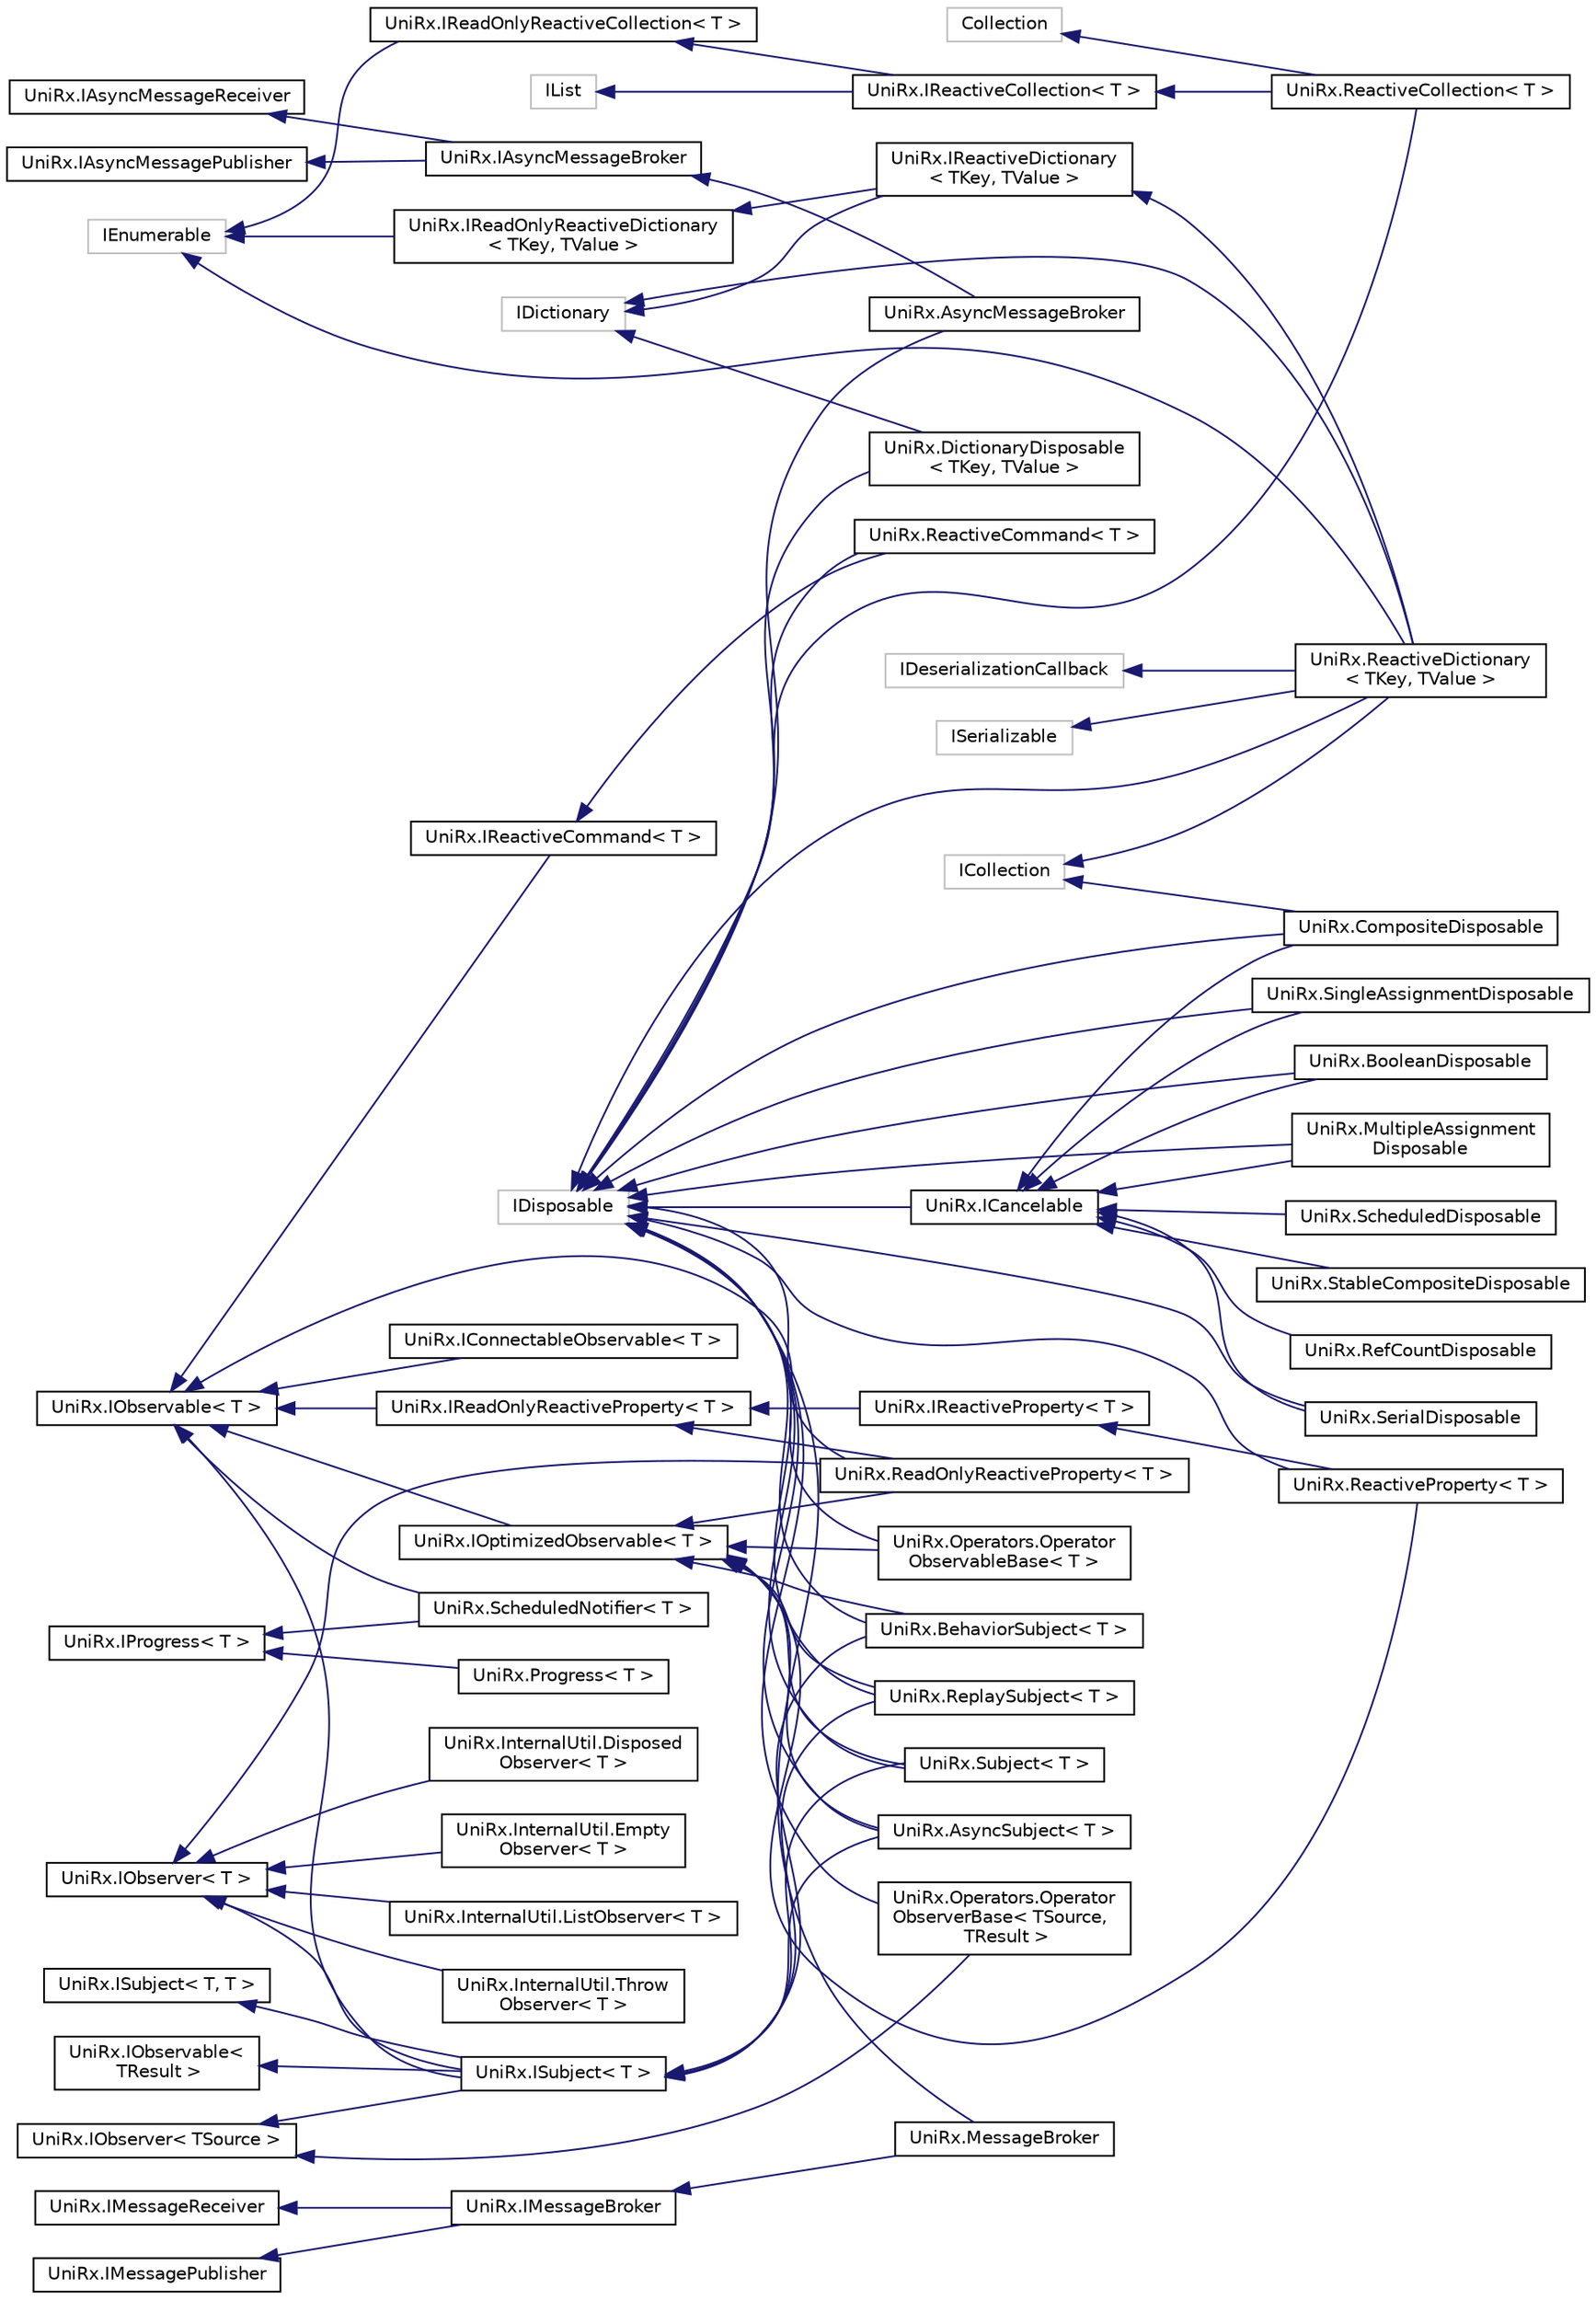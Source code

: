 digraph "Graphical Class Hierarchy"
{
 // LATEX_PDF_SIZE
  edge [fontname="Helvetica",fontsize="10",labelfontname="Helvetica",labelfontsize="10"];
  node [fontname="Helvetica",fontsize="10",shape=record];
  rankdir="LR";
  Node0 [label="Collection",height=0.2,width=0.4,color="grey75", fillcolor="white", style="filled",tooltip=" "];
  Node0 -> Node1 [dir="back",color="midnightblue",fontsize="10",style="solid",fontname="Helvetica"];
  Node1 [label="UniRx.ReactiveCollection\< T \>",height=0.2,width=0.4,color="black", fillcolor="white", style="filled",URL="$class_uni_rx_1_1_reactive_collection.html",tooltip=" "];
  Node5 [label="UniRx.IAsyncMessagePublisher",height=0.2,width=0.4,color="black", fillcolor="white", style="filled",URL="$interface_uni_rx_1_1_i_async_message_publisher.html",tooltip=" "];
  Node5 -> Node4 [dir="back",color="midnightblue",fontsize="10",style="solid",fontname="Helvetica"];
  Node4 [label="UniRx.IAsyncMessageBroker",height=0.2,width=0.4,color="black", fillcolor="white", style="filled",URL="$interface_uni_rx_1_1_i_async_message_broker.html",tooltip=" "];
  Node4 -> Node3 [dir="back",color="midnightblue",fontsize="10",style="solid",fontname="Helvetica"];
  Node3 [label="UniRx.AsyncMessageBroker",height=0.2,width=0.4,color="black", fillcolor="white", style="filled",URL="$class_uni_rx_1_1_async_message_broker.html",tooltip="In-Memory PubSub filtered by Type."];
  Node6 [label="UniRx.IAsyncMessageReceiver",height=0.2,width=0.4,color="black", fillcolor="white", style="filled",URL="$interface_uni_rx_1_1_i_async_message_receiver.html",tooltip=" "];
  Node6 -> Node4 [dir="back",color="midnightblue",fontsize="10",style="solid",fontname="Helvetica"];
  Node37 [label="ICollection",height=0.2,width=0.4,color="grey75", fillcolor="white", style="filled",tooltip=" "];
  Node37 -> Node36 [dir="back",color="midnightblue",fontsize="10",style="solid",fontname="Helvetica"];
  Node36 [label="UniRx.CompositeDisposable",height=0.2,width=0.4,color="black", fillcolor="white", style="filled",URL="$class_uni_rx_1_1_composite_disposable.html",tooltip=" "];
  Node37 -> Node38 [dir="back",color="midnightblue",fontsize="10",style="solid",fontname="Helvetica"];
  Node38 [label="UniRx.ReactiveDictionary\l\< TKey, TValue \>",height=0.2,width=0.4,color="black", fillcolor="white", style="filled",URL="$class_uni_rx_1_1_reactive_dictionary.html",tooltip=" "];
  Node39 [label="IDeserializationCallback",height=0.2,width=0.4,color="grey75", fillcolor="white", style="filled",tooltip=" "];
  Node39 -> Node38 [dir="back",color="midnightblue",fontsize="10",style="solid",fontname="Helvetica"];
  Node41 [label="IDictionary",height=0.2,width=0.4,color="grey75", fillcolor="white", style="filled",tooltip=" "];
  Node41 -> Node42 [dir="back",color="midnightblue",fontsize="10",style="solid",fontname="Helvetica"];
  Node42 [label="UniRx.DictionaryDisposable\l\< TKey, TValue \>",height=0.2,width=0.4,color="black", fillcolor="white", style="filled",URL="$class_uni_rx_1_1_dictionary_disposable.html",tooltip=" "];
  Node41 -> Node40 [dir="back",color="midnightblue",fontsize="10",style="solid",fontname="Helvetica"];
  Node40 [label="UniRx.IReactiveDictionary\l\< TKey, TValue \>",height=0.2,width=0.4,color="black", fillcolor="white", style="filled",URL="$interface_uni_rx_1_1_i_reactive_dictionary.html",tooltip=" "];
  Node40 -> Node38 [dir="back",color="midnightblue",fontsize="10",style="solid",fontname="Helvetica"];
  Node41 -> Node38 [dir="back",color="midnightblue",fontsize="10",style="solid",fontname="Helvetica"];
  Node2 [label="IDisposable",height=0.2,width=0.4,color="grey75", fillcolor="white", style="filled",tooltip=" "];
  Node2 -> Node3 [dir="back",color="midnightblue",fontsize="10",style="solid",fontname="Helvetica"];
  Node2 -> Node7 [dir="back",color="midnightblue",fontsize="10",style="solid",fontname="Helvetica"];
  Node7 [label="UniRx.AsyncSubject\< T \>",height=0.2,width=0.4,color="black", fillcolor="white", style="filled",URL="$class_uni_rx_1_1_async_subject.html",tooltip=" "];
  Node2 -> Node9 [dir="back",color="midnightblue",fontsize="10",style="solid",fontname="Helvetica"];
  Node9 [label="UniRx.BehaviorSubject\< T \>",height=0.2,width=0.4,color="black", fillcolor="white", style="filled",URL="$class_uni_rx_1_1_behavior_subject.html",tooltip=" "];
  Node2 -> Node34 [dir="back",color="midnightblue",fontsize="10",style="solid",fontname="Helvetica"];
  Node34 [label="UniRx.BooleanDisposable",height=0.2,width=0.4,color="black", fillcolor="white", style="filled",URL="$class_uni_rx_1_1_boolean_disposable.html",tooltip=" "];
  Node2 -> Node36 [dir="back",color="midnightblue",fontsize="10",style="solid",fontname="Helvetica"];
  Node2 -> Node42 [dir="back",color="midnightblue",fontsize="10",style="solid",fontname="Helvetica"];
  Node2 -> Node35 [dir="back",color="midnightblue",fontsize="10",style="solid",fontname="Helvetica"];
  Node35 [label="UniRx.ICancelable",height=0.2,width=0.4,color="black", fillcolor="white", style="filled",URL="$interface_uni_rx_1_1_i_cancelable.html",tooltip=" "];
  Node35 -> Node34 [dir="back",color="midnightblue",fontsize="10",style="solid",fontname="Helvetica"];
  Node35 -> Node36 [dir="back",color="midnightblue",fontsize="10",style="solid",fontname="Helvetica"];
  Node35 -> Node49 [dir="back",color="midnightblue",fontsize="10",style="solid",fontname="Helvetica"];
  Node49 [label="UniRx.MultipleAssignment\lDisposable",height=0.2,width=0.4,color="black", fillcolor="white", style="filled",URL="$class_uni_rx_1_1_multiple_assignment_disposable.html",tooltip=" "];
  Node35 -> Node50 [dir="back",color="midnightblue",fontsize="10",style="solid",fontname="Helvetica"];
  Node50 [label="UniRx.RefCountDisposable",height=0.2,width=0.4,color="black", fillcolor="white", style="filled",URL="$class_uni_rx_1_1_ref_count_disposable.html",tooltip="Represents a disposable resource that only disposes its underlying disposable resource when all depen..."];
  Node35 -> Node51 [dir="back",color="midnightblue",fontsize="10",style="solid",fontname="Helvetica"];
  Node51 [label="UniRx.ScheduledDisposable",height=0.2,width=0.4,color="black", fillcolor="white", style="filled",URL="$class_uni_rx_1_1_scheduled_disposable.html",tooltip=" "];
  Node35 -> Node52 [dir="back",color="midnightblue",fontsize="10",style="solid",fontname="Helvetica"];
  Node52 [label="UniRx.SerialDisposable",height=0.2,width=0.4,color="black", fillcolor="white", style="filled",URL="$class_uni_rx_1_1_serial_disposable.html",tooltip=" "];
  Node35 -> Node53 [dir="back",color="midnightblue",fontsize="10",style="solid",fontname="Helvetica"];
  Node53 [label="UniRx.SingleAssignmentDisposable",height=0.2,width=0.4,color="black", fillcolor="white", style="filled",URL="$class_uni_rx_1_1_single_assignment_disposable.html",tooltip=" "];
  Node35 -> Node54 [dir="back",color="midnightblue",fontsize="10",style="solid",fontname="Helvetica"];
  Node54 [label="UniRx.StableCompositeDisposable",height=0.2,width=0.4,color="black", fillcolor="white", style="filled",URL="$class_uni_rx_1_1_stable_composite_disposable.html",tooltip="Represents a group of disposable resources that are disposed together."];
  Node2 -> Node55 [dir="back",color="midnightblue",fontsize="10",style="solid",fontname="Helvetica"];
  Node55 [label="UniRx.MessageBroker",height=0.2,width=0.4,color="black", fillcolor="white", style="filled",URL="$class_uni_rx_1_1_message_broker.html",tooltip="In-Memory PubSub filtered by Type."];
  Node2 -> Node49 [dir="back",color="midnightblue",fontsize="10",style="solid",fontname="Helvetica"];
  Node2 -> Node32 [dir="back",color="midnightblue",fontsize="10",style="solid",fontname="Helvetica"];
  Node32 [label="UniRx.Operators.Operator\lObserverBase\< TSource,\l TResult \>",height=0.2,width=0.4,color="black", fillcolor="white", style="filled",URL="$class_uni_rx_1_1_operators_1_1_operator_observer_base.html",tooltip=" "];
  Node2 -> Node1 [dir="back",color="midnightblue",fontsize="10",style="solid",fontname="Helvetica"];
  Node2 -> Node16 [dir="back",color="midnightblue",fontsize="10",style="solid",fontname="Helvetica"];
  Node16 [label="UniRx.ReactiveCommand\< T \>",height=0.2,width=0.4,color="black", fillcolor="white", style="filled",URL="$class_uni_rx_1_1_reactive_command.html",tooltip="Represents ReactiveCommand<Unit>"];
  Node2 -> Node38 [dir="back",color="midnightblue",fontsize="10",style="solid",fontname="Helvetica"];
  Node2 -> Node19 [dir="back",color="midnightblue",fontsize="10",style="solid",fontname="Helvetica"];
  Node19 [label="UniRx.ReactiveProperty\< T \>",height=0.2,width=0.4,color="black", fillcolor="white", style="filled",URL="$class_uni_rx_1_1_reactive_property.html",tooltip="Lightweight property broker."];
  Node2 -> Node20 [dir="back",color="midnightblue",fontsize="10",style="solid",fontname="Helvetica"];
  Node20 [label="UniRx.ReadOnlyReactiveProperty\< T \>",height=0.2,width=0.4,color="black", fillcolor="white", style="filled",URL="$class_uni_rx_1_1_read_only_reactive_property.html",tooltip="Lightweight property broker."];
  Node2 -> Node11 [dir="back",color="midnightblue",fontsize="10",style="solid",fontname="Helvetica"];
  Node11 [label="UniRx.ReplaySubject\< T \>",height=0.2,width=0.4,color="black", fillcolor="white", style="filled",URL="$class_uni_rx_1_1_replay_subject.html",tooltip=" "];
  Node2 -> Node52 [dir="back",color="midnightblue",fontsize="10",style="solid",fontname="Helvetica"];
  Node2 -> Node53 [dir="back",color="midnightblue",fontsize="10",style="solid",fontname="Helvetica"];
  Node2 -> Node12 [dir="back",color="midnightblue",fontsize="10",style="solid",fontname="Helvetica"];
  Node12 [label="UniRx.Subject\< T \>",height=0.2,width=0.4,color="black", fillcolor="white", style="filled",URL="$class_uni_rx_1_1_subject.html",tooltip=" "];
  Node44 [label="IEnumerable",height=0.2,width=0.4,color="grey75", fillcolor="white", style="filled",tooltip=" "];
  Node44 -> Node45 [dir="back",color="midnightblue",fontsize="10",style="solid",fontname="Helvetica"];
  Node45 [label="UniRx.IReadOnlyReactiveCollection\< T \>",height=0.2,width=0.4,color="black", fillcolor="white", style="filled",URL="$interface_uni_rx_1_1_i_read_only_reactive_collection.html",tooltip=" "];
  Node45 -> Node46 [dir="back",color="midnightblue",fontsize="10",style="solid",fontname="Helvetica"];
  Node46 [label="UniRx.IReactiveCollection\< T \>",height=0.2,width=0.4,color="black", fillcolor="white", style="filled",URL="$interface_uni_rx_1_1_i_reactive_collection.html",tooltip=" "];
  Node46 -> Node1 [dir="back",color="midnightblue",fontsize="10",style="solid",fontname="Helvetica"];
  Node44 -> Node43 [dir="back",color="midnightblue",fontsize="10",style="solid",fontname="Helvetica"];
  Node43 [label="UniRx.IReadOnlyReactiveDictionary\l\< TKey, TValue \>",height=0.2,width=0.4,color="black", fillcolor="white", style="filled",URL="$interface_uni_rx_1_1_i_read_only_reactive_dictionary.html",tooltip=" "];
  Node43 -> Node40 [dir="back",color="midnightblue",fontsize="10",style="solid",fontname="Helvetica"];
  Node44 -> Node38 [dir="back",color="midnightblue",fontsize="10",style="solid",fontname="Helvetica"];
  Node47 [label="IList",height=0.2,width=0.4,color="grey75", fillcolor="white", style="filled",tooltip=" "];
  Node47 -> Node46 [dir="back",color="midnightblue",fontsize="10",style="solid",fontname="Helvetica"];
  Node57 [label="UniRx.IMessagePublisher",height=0.2,width=0.4,color="black", fillcolor="white", style="filled",URL="$interface_uni_rx_1_1_i_message_publisher.html",tooltip=" "];
  Node57 -> Node56 [dir="back",color="midnightblue",fontsize="10",style="solid",fontname="Helvetica"];
  Node56 [label="UniRx.IMessageBroker",height=0.2,width=0.4,color="black", fillcolor="white", style="filled",URL="$interface_uni_rx_1_1_i_message_broker.html",tooltip=" "];
  Node56 -> Node55 [dir="back",color="midnightblue",fontsize="10",style="solid",fontname="Helvetica"];
  Node58 [label="UniRx.IMessageReceiver",height=0.2,width=0.4,color="black", fillcolor="white", style="filled",URL="$interface_uni_rx_1_1_i_message_receiver.html",tooltip=" "];
  Node58 -> Node56 [dir="back",color="midnightblue",fontsize="10",style="solid",fontname="Helvetica"];
  Node13 [label="UniRx.IObservable\< T \>",height=0.2,width=0.4,color="black", fillcolor="white", style="filled",URL="$interface_uni_rx_1_1_i_observable.html",tooltip=" "];
  Node13 -> Node14 [dir="back",color="midnightblue",fontsize="10",style="solid",fontname="Helvetica"];
  Node14 [label="UniRx.IConnectableObservable\< T \>",height=0.2,width=0.4,color="black", fillcolor="white", style="filled",URL="$interface_uni_rx_1_1_i_connectable_observable.html",tooltip=" "];
  Node13 -> Node8 [dir="back",color="midnightblue",fontsize="10",style="solid",fontname="Helvetica"];
  Node8 [label="UniRx.IOptimizedObservable\< T \>",height=0.2,width=0.4,color="black", fillcolor="white", style="filled",URL="$interface_uni_rx_1_1_i_optimized_observable.html",tooltip=" "];
  Node8 -> Node7 [dir="back",color="midnightblue",fontsize="10",style="solid",fontname="Helvetica"];
  Node8 -> Node9 [dir="back",color="midnightblue",fontsize="10",style="solid",fontname="Helvetica"];
  Node8 -> Node26 [dir="back",color="midnightblue",fontsize="10",style="solid",fontname="Helvetica"];
  Node26 [label="UniRx.Operators.Operator\lObservableBase\< T \>",height=0.2,width=0.4,color="black", fillcolor="white", style="filled",URL="$class_uni_rx_1_1_operators_1_1_operator_observable_base.html",tooltip=" "];
  Node8 -> Node19 [dir="back",color="midnightblue",fontsize="10",style="solid",fontname="Helvetica"];
  Node8 -> Node20 [dir="back",color="midnightblue",fontsize="10",style="solid",fontname="Helvetica"];
  Node8 -> Node11 [dir="back",color="midnightblue",fontsize="10",style="solid",fontname="Helvetica"];
  Node8 -> Node12 [dir="back",color="midnightblue",fontsize="10",style="solid",fontname="Helvetica"];
  Node13 -> Node15 [dir="back",color="midnightblue",fontsize="10",style="solid",fontname="Helvetica"];
  Node15 [label="UniRx.IReactiveCommand\< T \>",height=0.2,width=0.4,color="black", fillcolor="white", style="filled",URL="$interface_uni_rx_1_1_i_reactive_command.html",tooltip=" "];
  Node15 -> Node16 [dir="back",color="midnightblue",fontsize="10",style="solid",fontname="Helvetica"];
  Node13 -> Node17 [dir="back",color="midnightblue",fontsize="10",style="solid",fontname="Helvetica"];
  Node17 [label="UniRx.IReadOnlyReactiveProperty\< T \>",height=0.2,width=0.4,color="black", fillcolor="white", style="filled",URL="$interface_uni_rx_1_1_i_read_only_reactive_property.html",tooltip=" "];
  Node17 -> Node18 [dir="back",color="midnightblue",fontsize="10",style="solid",fontname="Helvetica"];
  Node18 [label="UniRx.IReactiveProperty\< T \>",height=0.2,width=0.4,color="black", fillcolor="white", style="filled",URL="$interface_uni_rx_1_1_i_reactive_property.html",tooltip=" "];
  Node18 -> Node19 [dir="back",color="midnightblue",fontsize="10",style="solid",fontname="Helvetica"];
  Node17 -> Node20 [dir="back",color="midnightblue",fontsize="10",style="solid",fontname="Helvetica"];
  Node13 -> Node10 [dir="back",color="midnightblue",fontsize="10",style="solid",fontname="Helvetica"];
  Node10 [label="UniRx.ISubject\< T \>",height=0.2,width=0.4,color="black", fillcolor="white", style="filled",URL="$interface_uni_rx_1_1_i_subject.html",tooltip=" "];
  Node10 -> Node7 [dir="back",color="midnightblue",fontsize="10",style="solid",fontname="Helvetica"];
  Node10 -> Node9 [dir="back",color="midnightblue",fontsize="10",style="solid",fontname="Helvetica"];
  Node10 -> Node11 [dir="back",color="midnightblue",fontsize="10",style="solid",fontname="Helvetica"];
  Node10 -> Node12 [dir="back",color="midnightblue",fontsize="10",style="solid",fontname="Helvetica"];
  Node13 -> Node26 [dir="back",color="midnightblue",fontsize="10",style="solid",fontname="Helvetica"];
  Node13 -> Node27 [dir="back",color="midnightblue",fontsize="10",style="solid",fontname="Helvetica"];
  Node27 [label="UniRx.ScheduledNotifier\< T \>",height=0.2,width=0.4,color="black", fillcolor="white", style="filled",URL="$class_uni_rx_1_1_scheduled_notifier.html",tooltip="Notify value on setuped scheduler."];
  Node30 [label="UniRx.IObservable\<\l TResult \>",height=0.2,width=0.4,color="black", fillcolor="white", style="filled",URL="$interface_uni_rx_1_1_i_observable.html",tooltip=" "];
  Node30 -> Node10 [dir="back",color="midnightblue",fontsize="10",style="solid",fontname="Helvetica"];
  Node21 [label="UniRx.IObserver\< T \>",height=0.2,width=0.4,color="black", fillcolor="white", style="filled",URL="$interface_uni_rx_1_1_i_observer.html",tooltip="Provides a mechanism for receiving push-based notifications and returning a response."];
  Node21 -> Node10 [dir="back",color="midnightblue",fontsize="10",style="solid",fontname="Helvetica"];
  Node21 -> Node22 [dir="back",color="midnightblue",fontsize="10",style="solid",fontname="Helvetica"];
  Node22 [label="UniRx.InternalUtil.Disposed\lObserver\< T \>",height=0.2,width=0.4,color="black", fillcolor="white", style="filled",URL="$class_uni_rx_1_1_internal_util_1_1_disposed_observer.html",tooltip=" "];
  Node21 -> Node23 [dir="back",color="midnightblue",fontsize="10",style="solid",fontname="Helvetica"];
  Node23 [label="UniRx.InternalUtil.Empty\lObserver\< T \>",height=0.2,width=0.4,color="black", fillcolor="white", style="filled",URL="$class_uni_rx_1_1_internal_util_1_1_empty_observer.html",tooltip=" "];
  Node21 -> Node24 [dir="back",color="midnightblue",fontsize="10",style="solid",fontname="Helvetica"];
  Node24 [label="UniRx.InternalUtil.ListObserver\< T \>",height=0.2,width=0.4,color="black", fillcolor="white", style="filled",URL="$class_uni_rx_1_1_internal_util_1_1_list_observer.html",tooltip=" "];
  Node21 -> Node25 [dir="back",color="midnightblue",fontsize="10",style="solid",fontname="Helvetica"];
  Node25 [label="UniRx.InternalUtil.Throw\lObserver\< T \>",height=0.2,width=0.4,color="black", fillcolor="white", style="filled",URL="$class_uni_rx_1_1_internal_util_1_1_throw_observer.html",tooltip=" "];
  Node21 -> Node20 [dir="back",color="midnightblue",fontsize="10",style="solid",fontname="Helvetica"];
  Node31 [label="UniRx.IObserver\< TSource \>",height=0.2,width=0.4,color="black", fillcolor="white", style="filled",URL="$interface_uni_rx_1_1_i_observer.html",tooltip=" "];
  Node31 -> Node10 [dir="back",color="midnightblue",fontsize="10",style="solid",fontname="Helvetica"];
  Node31 -> Node32 [dir="back",color="midnightblue",fontsize="10",style="solid",fontname="Helvetica"];
  Node28 [label="UniRx.IProgress\< T \>",height=0.2,width=0.4,color="black", fillcolor="white", style="filled",URL="$interface_uni_rx_1_1_i_progress.html",tooltip=" "];
  Node28 -> Node29 [dir="back",color="midnightblue",fontsize="10",style="solid",fontname="Helvetica"];
  Node29 [label="UniRx.Progress\< T \>",height=0.2,width=0.4,color="black", fillcolor="white", style="filled",URL="$class_uni_rx_1_1_progress.html",tooltip=" "];
  Node28 -> Node27 [dir="back",color="midnightblue",fontsize="10",style="solid",fontname="Helvetica"];
  Node48 [label="ISerializable",height=0.2,width=0.4,color="grey75", fillcolor="white", style="filled",tooltip=" "];
  Node48 -> Node38 [dir="back",color="midnightblue",fontsize="10",style="solid",fontname="Helvetica"];
  Node33 [label="UniRx.ISubject\< T, T \>",height=0.2,width=0.4,color="black", fillcolor="white", style="filled",URL="$interface_uni_rx_1_1_i_subject.html",tooltip=" "];
  Node33 -> Node10 [dir="back",color="midnightblue",fontsize="10",style="solid",fontname="Helvetica"];
}
